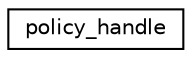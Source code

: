 digraph "Graphical Class Hierarchy"
{
 // LATEX_PDF_SIZE
  edge [fontname="Helvetica",fontsize="10",labelfontname="Helvetica",labelfontsize="10"];
  node [fontname="Helvetica",fontsize="10",shape=record];
  rankdir="LR";
  Node0 [label="policy_handle",height=0.2,width=0.4,color="black", fillcolor="white", style="filled",URL="$structpolicy__handle.html",tooltip=" "];
}
